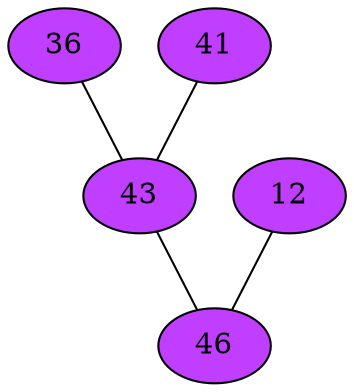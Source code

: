 strict graph {
36[label="36" style=filled fillcolor="darkorchid1"];
36 -- 43
41[label="41" style=filled fillcolor="darkorchid1"];
41 -- 43
43[label="43" style=filled fillcolor="darkorchid1"];
43 -- 36
43 -- 41
43 -- 46
12[label="12" style=filled fillcolor="darkorchid1"];
12 -- 46
46[label="46" style=filled fillcolor="darkorchid1"];
46 -- 43
46 -- 12
}